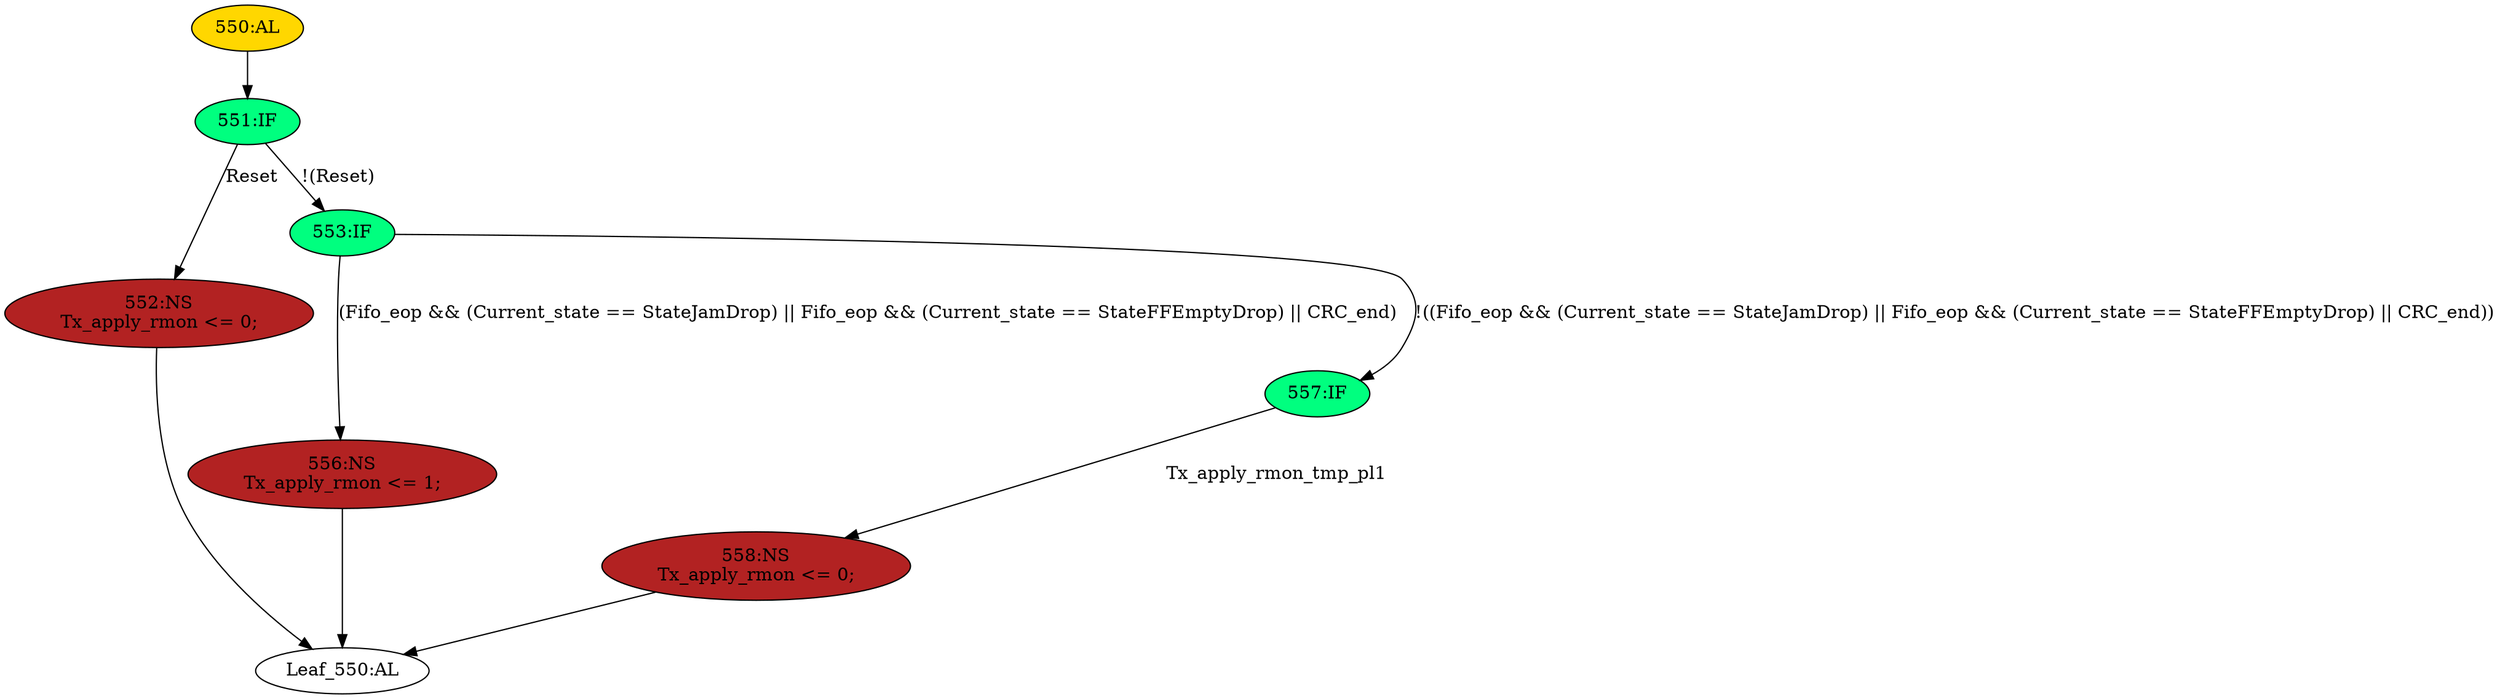 strict digraph "" {
	node [label="\N"];
	"551:IF"	 [ast="<pyverilog.vparser.ast.IfStatement object at 0x7f104a57f690>",
		fillcolor=springgreen,
		label="551:IF",
		statements="[]",
		style=filled,
		typ=IfStatement];
	"552:NS"	 [ast="<pyverilog.vparser.ast.NonblockingSubstitution object at 0x7f104a57ff10>",
		fillcolor=firebrick,
		label="552:NS
Tx_apply_rmon <= 0;",
		statements="[<pyverilog.vparser.ast.NonblockingSubstitution object at 0x7f104a57ff10>]",
		style=filled,
		typ=NonblockingSubstitution];
	"551:IF" -> "552:NS"	 [cond="['Reset']",
		label=Reset,
		lineno=551];
	"553:IF"	 [ast="<pyverilog.vparser.ast.IfStatement object at 0x7f104a57f6d0>",
		fillcolor=springgreen,
		label="553:IF",
		statements="[]",
		style=filled,
		typ=IfStatement];
	"551:IF" -> "553:IF"	 [cond="['Reset']",
		label="!(Reset)",
		lineno=551];
	"Leaf_550:AL"	 [def_var="['Tx_apply_rmon']",
		label="Leaf_550:AL"];
	"552:NS" -> "Leaf_550:AL"	 [cond="[]",
		lineno=None];
	"556:NS"	 [ast="<pyverilog.vparser.ast.NonblockingSubstitution object at 0x7f104a57f950>",
		fillcolor=firebrick,
		label="556:NS
Tx_apply_rmon <= 1;",
		statements="[<pyverilog.vparser.ast.NonblockingSubstitution object at 0x7f104a57f950>]",
		style=filled,
		typ=NonblockingSubstitution];
	"556:NS" -> "Leaf_550:AL"	 [cond="[]",
		lineno=None];
	"558:NS"	 [ast="<pyverilog.vparser.ast.NonblockingSubstitution object at 0x7f104a57f750>",
		fillcolor=firebrick,
		label="558:NS
Tx_apply_rmon <= 0;",
		statements="[<pyverilog.vparser.ast.NonblockingSubstitution object at 0x7f104a57f750>]",
		style=filled,
		typ=NonblockingSubstitution];
	"558:NS" -> "Leaf_550:AL"	 [cond="[]",
		lineno=None];
	"550:AL"	 [ast="<pyverilog.vparser.ast.Always object at 0x7f104a589110>",
		clk_sens=True,
		fillcolor=gold,
		label="550:AL",
		sens="['Clk', 'Reset']",
		statements="[]",
		style=filled,
		typ=Always,
		use_var="['Reset', 'StateFFEmptyDrop', 'Current_state', 'Fifo_eop', 'Tx_apply_rmon_tmp_pl1', 'StateJamDrop', 'CRC_end']"];
	"550:AL" -> "551:IF"	 [cond="[]",
		lineno=None];
	"553:IF" -> "556:NS"	 [cond="['Fifo_eop', 'Current_state', 'StateJamDrop', 'Fifo_eop', 'Current_state', 'StateFFEmptyDrop', 'CRC_end']",
		label="(Fifo_eop && (Current_state == StateJamDrop) || Fifo_eop && (Current_state == StateFFEmptyDrop) || CRC_end)",
		lineno=553];
	"557:IF"	 [ast="<pyverilog.vparser.ast.IfStatement object at 0x7f104a57f710>",
		fillcolor=springgreen,
		label="557:IF",
		statements="[]",
		style=filled,
		typ=IfStatement];
	"553:IF" -> "557:IF"	 [cond="['Fifo_eop', 'Current_state', 'StateJamDrop', 'Fifo_eop', 'Current_state', 'StateFFEmptyDrop', 'CRC_end']",
		label="!((Fifo_eop && (Current_state == StateJamDrop) || Fifo_eop && (Current_state == StateFFEmptyDrop) || CRC_end))",
		lineno=553];
	"557:IF" -> "558:NS"	 [cond="['Tx_apply_rmon_tmp_pl1']",
		label=Tx_apply_rmon_tmp_pl1,
		lineno=557];
}
